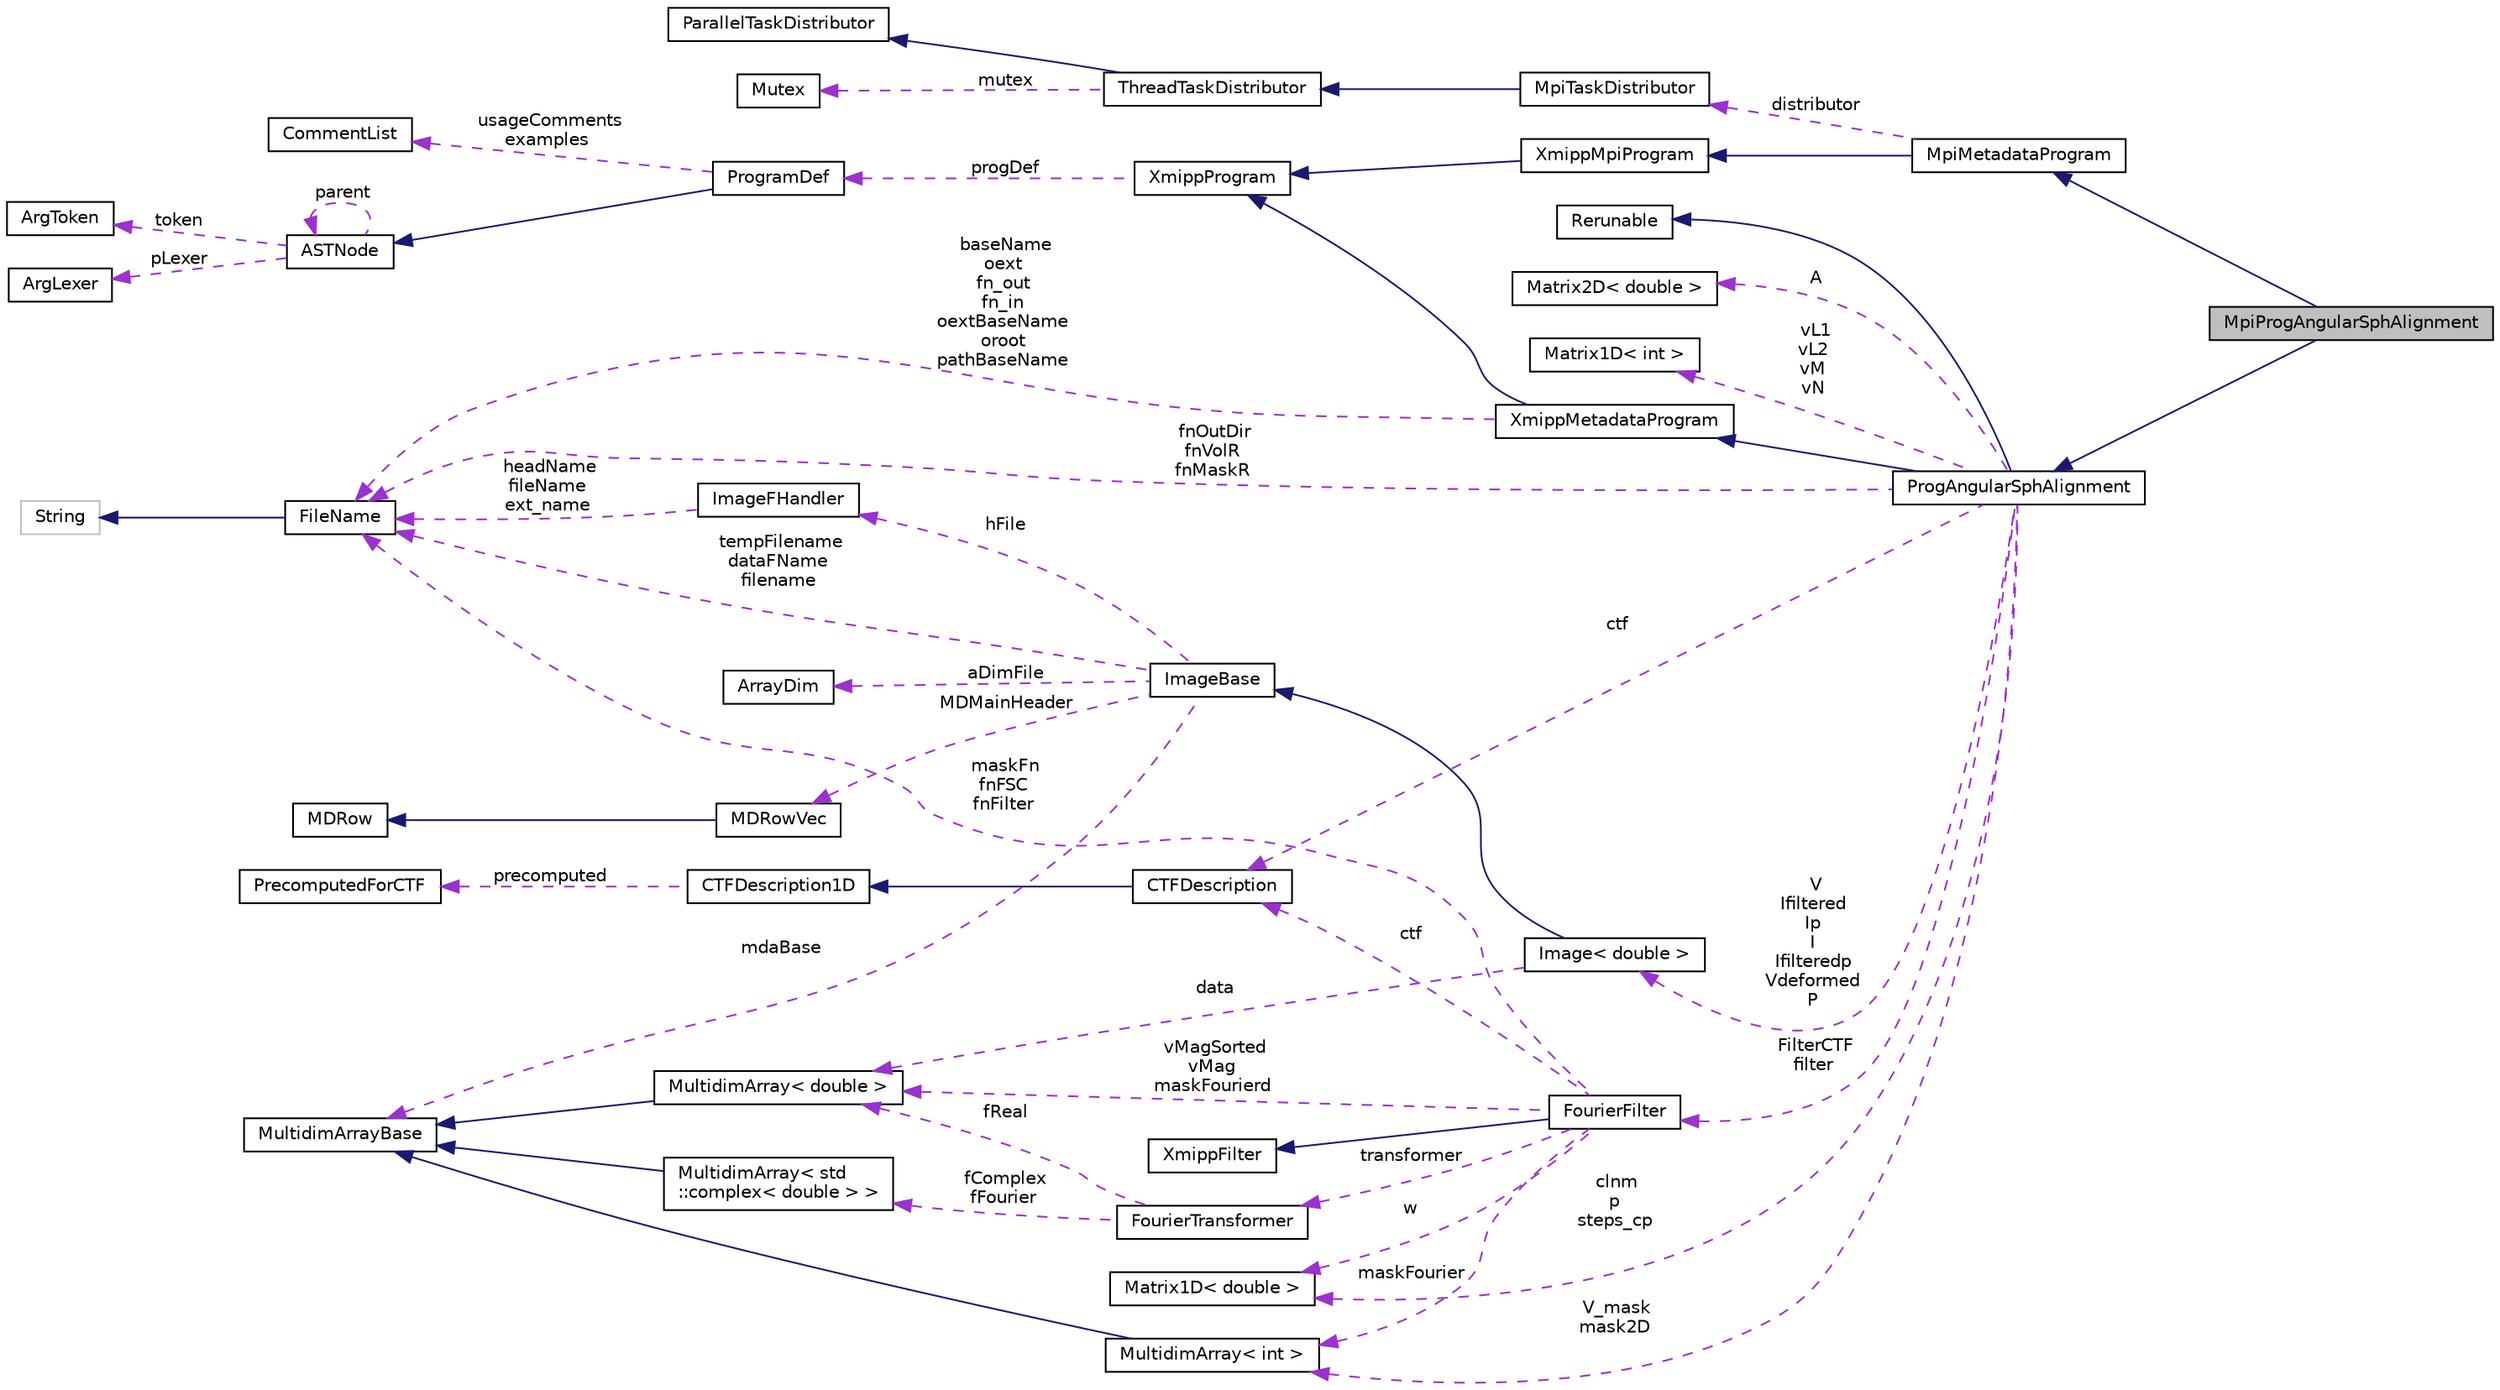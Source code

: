 digraph "MpiProgAngularSphAlignment"
{
  edge [fontname="Helvetica",fontsize="10",labelfontname="Helvetica",labelfontsize="10"];
  node [fontname="Helvetica",fontsize="10",shape=record];
  rankdir="LR";
  Node7 [label="MpiProgAngularSphAlignment",height=0.2,width=0.4,color="black", fillcolor="grey75", style="filled", fontcolor="black"];
  Node8 -> Node7 [dir="back",color="midnightblue",fontsize="10",style="solid",fontname="Helvetica"];
  Node8 [label="ProgAngularSphAlignment",height=0.2,width=0.4,color="black", fillcolor="white", style="filled",URL="$classProgAngularSphAlignment.html"];
  Node9 -> Node8 [dir="back",color="midnightblue",fontsize="10",style="solid",fontname="Helvetica"];
  Node9 [label="XmippMetadataProgram",height=0.2,width=0.4,color="black", fillcolor="white", style="filled",URL="$classXmippMetadataProgram.html"];
  Node10 -> Node9 [dir="back",color="midnightblue",fontsize="10",style="solid",fontname="Helvetica"];
  Node10 [label="XmippProgram",height=0.2,width=0.4,color="black", fillcolor="white", style="filled",URL="$classXmippProgram.html"];
  Node11 -> Node10 [dir="back",color="darkorchid3",fontsize="10",style="dashed",label=" progDef" ,fontname="Helvetica"];
  Node11 [label="ProgramDef",height=0.2,width=0.4,color="black", fillcolor="white", style="filled",URL="$classProgramDef.html"];
  Node12 -> Node11 [dir="back",color="midnightblue",fontsize="10",style="solid",fontname="Helvetica"];
  Node12 [label="ASTNode",height=0.2,width=0.4,color="black", fillcolor="white", style="filled",URL="$classASTNode.html"];
  Node13 -> Node12 [dir="back",color="darkorchid3",fontsize="10",style="dashed",label=" token" ,fontname="Helvetica"];
  Node13 [label="ArgToken",height=0.2,width=0.4,color="black", fillcolor="white", style="filled",URL="$classArgToken.html"];
  Node14 -> Node12 [dir="back",color="darkorchid3",fontsize="10",style="dashed",label=" pLexer" ,fontname="Helvetica"];
  Node14 [label="ArgLexer",height=0.2,width=0.4,color="black", fillcolor="white", style="filled",URL="$classArgLexer.html"];
  Node12 -> Node12 [dir="back",color="darkorchid3",fontsize="10",style="dashed",label=" parent" ,fontname="Helvetica"];
  Node15 -> Node11 [dir="back",color="darkorchid3",fontsize="10",style="dashed",label=" usageComments\nexamples" ,fontname="Helvetica"];
  Node15 [label="CommentList",height=0.2,width=0.4,color="black", fillcolor="white", style="filled",URL="$classCommentList.html"];
  Node16 -> Node9 [dir="back",color="darkorchid3",fontsize="10",style="dashed",label=" baseName\noext\nfn_out\nfn_in\noextBaseName\noroot\npathBaseName" ,fontname="Helvetica"];
  Node16 [label="FileName",height=0.2,width=0.4,color="black", fillcolor="white", style="filled",URL="$classFileName.html"];
  Node17 -> Node16 [dir="back",color="midnightblue",fontsize="10",style="solid",fontname="Helvetica"];
  Node17 [label="String",height=0.2,width=0.4,color="grey75", fillcolor="white", style="filled"];
  Node18 -> Node8 [dir="back",color="midnightblue",fontsize="10",style="solid",fontname="Helvetica"];
  Node18 [label="Rerunable",height=0.2,width=0.4,color="black", fillcolor="white", style="filled",URL="$classRerunable.html"];
  Node19 -> Node8 [dir="back",color="darkorchid3",fontsize="10",style="dashed",label=" ctf" ,fontname="Helvetica"];
  Node19 [label="CTFDescription",height=0.2,width=0.4,color="black", fillcolor="white", style="filled",URL="$classCTFDescription.html"];
  Node20 -> Node19 [dir="back",color="midnightblue",fontsize="10",style="solid",fontname="Helvetica"];
  Node20 [label="CTFDescription1D",height=0.2,width=0.4,color="black", fillcolor="white", style="filled",URL="$classCTFDescription1D.html"];
  Node21 -> Node20 [dir="back",color="darkorchid3",fontsize="10",style="dashed",label=" precomputed" ,fontname="Helvetica"];
  Node21 [label="PrecomputedForCTF",height=0.2,width=0.4,color="black", fillcolor="white", style="filled",URL="$classPrecomputedForCTF.html"];
  Node22 -> Node8 [dir="back",color="darkorchid3",fontsize="10",style="dashed",label=" A" ,fontname="Helvetica"];
  Node22 [label="Matrix2D\< double \>",height=0.2,width=0.4,color="black", fillcolor="white", style="filled",URL="$classMatrix2D.html"];
  Node23 -> Node8 [dir="back",color="darkorchid3",fontsize="10",style="dashed",label=" V\nIfiltered\nIp\nI\nIfilteredp\nVdeformed\nP" ,fontname="Helvetica"];
  Node23 [label="Image\< double \>",height=0.2,width=0.4,color="black", fillcolor="white", style="filled",URL="$classImage.html"];
  Node24 -> Node23 [dir="back",color="midnightblue",fontsize="10",style="solid",fontname="Helvetica"];
  Node24 [label="ImageBase",height=0.2,width=0.4,color="black", fillcolor="white", style="filled",URL="$classImageBase.html",tooltip="Image base class. "];
  Node25 -> Node24 [dir="back",color="darkorchid3",fontsize="10",style="dashed",label=" mdaBase" ,fontname="Helvetica"];
  Node25 [label="MultidimArrayBase",height=0.2,width=0.4,color="black", fillcolor="white", style="filled",URL="$classMultidimArrayBase.html"];
  Node26 -> Node24 [dir="back",color="darkorchid3",fontsize="10",style="dashed",label=" MDMainHeader" ,fontname="Helvetica"];
  Node26 [label="MDRowVec",height=0.2,width=0.4,color="black", fillcolor="white", style="filled",URL="$classMDRowVec.html"];
  Node27 -> Node26 [dir="back",color="midnightblue",fontsize="10",style="solid",fontname="Helvetica"];
  Node27 [label="MDRow",height=0.2,width=0.4,color="black", fillcolor="white", style="filled",URL="$classMDRow.html"];
  Node28 -> Node24 [dir="back",color="darkorchid3",fontsize="10",style="dashed",label=" hFile" ,fontname="Helvetica"];
  Node28 [label="ImageFHandler",height=0.2,width=0.4,color="black", fillcolor="white", style="filled",URL="$structImageFHandler.html"];
  Node16 -> Node28 [dir="back",color="darkorchid3",fontsize="10",style="dashed",label=" headName\nfileName\next_name" ,fontname="Helvetica"];
  Node29 -> Node24 [dir="back",color="darkorchid3",fontsize="10",style="dashed",label=" aDimFile" ,fontname="Helvetica"];
  Node29 [label="ArrayDim",height=0.2,width=0.4,color="black", fillcolor="white", style="filled",URL="$structArrayDim.html"];
  Node16 -> Node24 [dir="back",color="darkorchid3",fontsize="10",style="dashed",label=" tempFilename\ndataFName\nfilename" ,fontname="Helvetica"];
  Node30 -> Node23 [dir="back",color="darkorchid3",fontsize="10",style="dashed",label=" data" ,fontname="Helvetica"];
  Node30 [label="MultidimArray\< double \>",height=0.2,width=0.4,color="black", fillcolor="white", style="filled",URL="$classMultidimArray.html"];
  Node25 -> Node30 [dir="back",color="midnightblue",fontsize="10",style="solid",fontname="Helvetica"];
  Node31 -> Node8 [dir="back",color="darkorchid3",fontsize="10",style="dashed",label=" clnm\np\nsteps_cp" ,fontname="Helvetica"];
  Node31 [label="Matrix1D\< double \>",height=0.2,width=0.4,color="black", fillcolor="white", style="filled",URL="$classMatrix1D.html"];
  Node32 -> Node8 [dir="back",color="darkorchid3",fontsize="10",style="dashed",label=" V_mask\nmask2D" ,fontname="Helvetica"];
  Node32 [label="MultidimArray\< int \>",height=0.2,width=0.4,color="black", fillcolor="white", style="filled",URL="$classMultidimArray.html"];
  Node25 -> Node32 [dir="back",color="midnightblue",fontsize="10",style="solid",fontname="Helvetica"];
  Node33 -> Node8 [dir="back",color="darkorchid3",fontsize="10",style="dashed",label=" FilterCTF\nfilter" ,fontname="Helvetica"];
  Node33 [label="FourierFilter",height=0.2,width=0.4,color="black", fillcolor="white", style="filled",URL="$classFourierFilter.html"];
  Node34 -> Node33 [dir="back",color="midnightblue",fontsize="10",style="solid",fontname="Helvetica"];
  Node34 [label="XmippFilter",height=0.2,width=0.4,color="black", fillcolor="white", style="filled",URL="$classXmippFilter.html"];
  Node35 -> Node33 [dir="back",color="darkorchid3",fontsize="10",style="dashed",label=" transformer" ,fontname="Helvetica"];
  Node35 [label="FourierTransformer",height=0.2,width=0.4,color="black", fillcolor="white", style="filled",URL="$classFourierTransformer.html"];
  Node30 -> Node35 [dir="back",color="darkorchid3",fontsize="10",style="dashed",label=" fReal" ,fontname="Helvetica"];
  Node36 -> Node35 [dir="back",color="darkorchid3",fontsize="10",style="dashed",label=" fComplex\nfFourier" ,fontname="Helvetica"];
  Node36 [label="MultidimArray\< std\l::complex\< double \> \>",height=0.2,width=0.4,color="black", fillcolor="white", style="filled",URL="$classMultidimArray.html"];
  Node25 -> Node36 [dir="back",color="midnightblue",fontsize="10",style="solid",fontname="Helvetica"];
  Node19 -> Node33 [dir="back",color="darkorchid3",fontsize="10",style="dashed",label=" ctf" ,fontname="Helvetica"];
  Node31 -> Node33 [dir="back",color="darkorchid3",fontsize="10",style="dashed",label=" w" ,fontname="Helvetica"];
  Node30 -> Node33 [dir="back",color="darkorchid3",fontsize="10",style="dashed",label=" vMagSorted\nvMag\nmaskFourierd" ,fontname="Helvetica"];
  Node32 -> Node33 [dir="back",color="darkorchid3",fontsize="10",style="dashed",label=" maskFourier" ,fontname="Helvetica"];
  Node16 -> Node33 [dir="back",color="darkorchid3",fontsize="10",style="dashed",label=" maskFn\nfnFSC\nfnFilter" ,fontname="Helvetica"];
  Node37 -> Node8 [dir="back",color="darkorchid3",fontsize="10",style="dashed",label=" vL1\nvL2\nvM\nvN" ,fontname="Helvetica"];
  Node37 [label="Matrix1D\< int \>",height=0.2,width=0.4,color="black", fillcolor="white", style="filled",URL="$classMatrix1D.html"];
  Node16 -> Node8 [dir="back",color="darkorchid3",fontsize="10",style="dashed",label=" fnOutDir\nfnVolR\nfnMaskR" ,fontname="Helvetica"];
  Node38 -> Node7 [dir="back",color="midnightblue",fontsize="10",style="solid",fontname="Helvetica"];
  Node38 [label="MpiMetadataProgram",height=0.2,width=0.4,color="black", fillcolor="white", style="filled",URL="$classMpiMetadataProgram.html"];
  Node39 -> Node38 [dir="back",color="midnightblue",fontsize="10",style="solid",fontname="Helvetica"];
  Node39 [label="XmippMpiProgram",height=0.2,width=0.4,color="black", fillcolor="white", style="filled",URL="$classXmippMpiProgram.html"];
  Node10 -> Node39 [dir="back",color="midnightblue",fontsize="10",style="solid",fontname="Helvetica"];
  Node40 -> Node38 [dir="back",color="darkorchid3",fontsize="10",style="dashed",label=" distributor" ,fontname="Helvetica"];
  Node40 [label="MpiTaskDistributor",height=0.2,width=0.4,color="black", fillcolor="white", style="filled",URL="$classMpiTaskDistributor.html"];
  Node41 -> Node40 [dir="back",color="midnightblue",fontsize="10",style="solid",fontname="Helvetica"];
  Node41 [label="ThreadTaskDistributor",height=0.2,width=0.4,color="black", fillcolor="white", style="filled",URL="$classThreadTaskDistributor.html"];
  Node42 -> Node41 [dir="back",color="midnightblue",fontsize="10",style="solid",fontname="Helvetica"];
  Node42 [label="ParallelTaskDistributor",height=0.2,width=0.4,color="black", fillcolor="white", style="filled",URL="$classParallelTaskDistributor.html"];
  Node43 -> Node41 [dir="back",color="darkorchid3",fontsize="10",style="dashed",label=" mutex" ,fontname="Helvetica"];
  Node43 [label="Mutex",height=0.2,width=0.4,color="black", fillcolor="white", style="filled",URL="$classMutex.html"];
}
